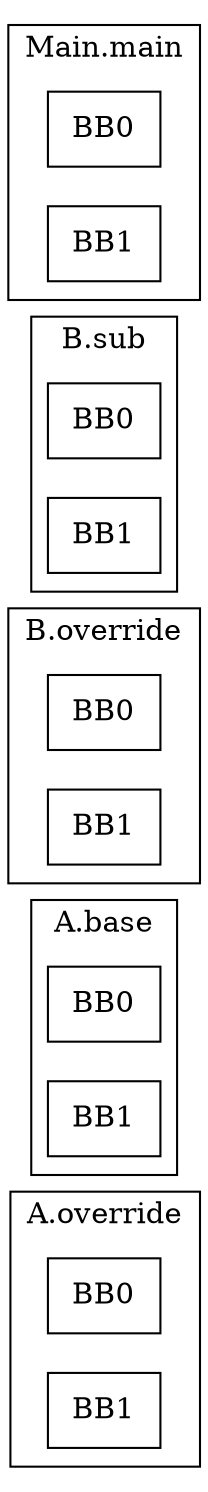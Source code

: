 digraph G {
  graph [ rankdir = "LR" ];
  subgraph cluster_0 {
    label = "A.override"
    M0_BB0 [
      shape="record"
      label="BB0"
    ];
    M0_BB1 [
      shape="record"
      label="BB1"
    ];
  }
  subgraph cluster_1 {
    label = "A.base"
    M1_BB0 [
      shape="record"
      label="BB0"
    ];
    M1_BB1 [
      shape="record"
      label="BB1"
    ];
  }
  subgraph cluster_2 {
    label = "B.override"
    M2_BB0 [
      shape="record"
      label="BB0"
    ];
    M2_BB1 [
      shape="record"
      label="BB1"
    ];
  }
  subgraph cluster_3 {
    label = "B.sub"
    M3_BB0 [
      shape="record"
      label="BB0"
    ];
    M3_BB1 [
      shape="record"
      label="BB1"
    ];
  }
  subgraph cluster_4 {
    label = "Main.main"
    M4_BB0 [
      shape="record"
      label="BB0"
    ];
    M4_BB1 [
      shape="record"
      label="BB1"
    ];
  }
}
